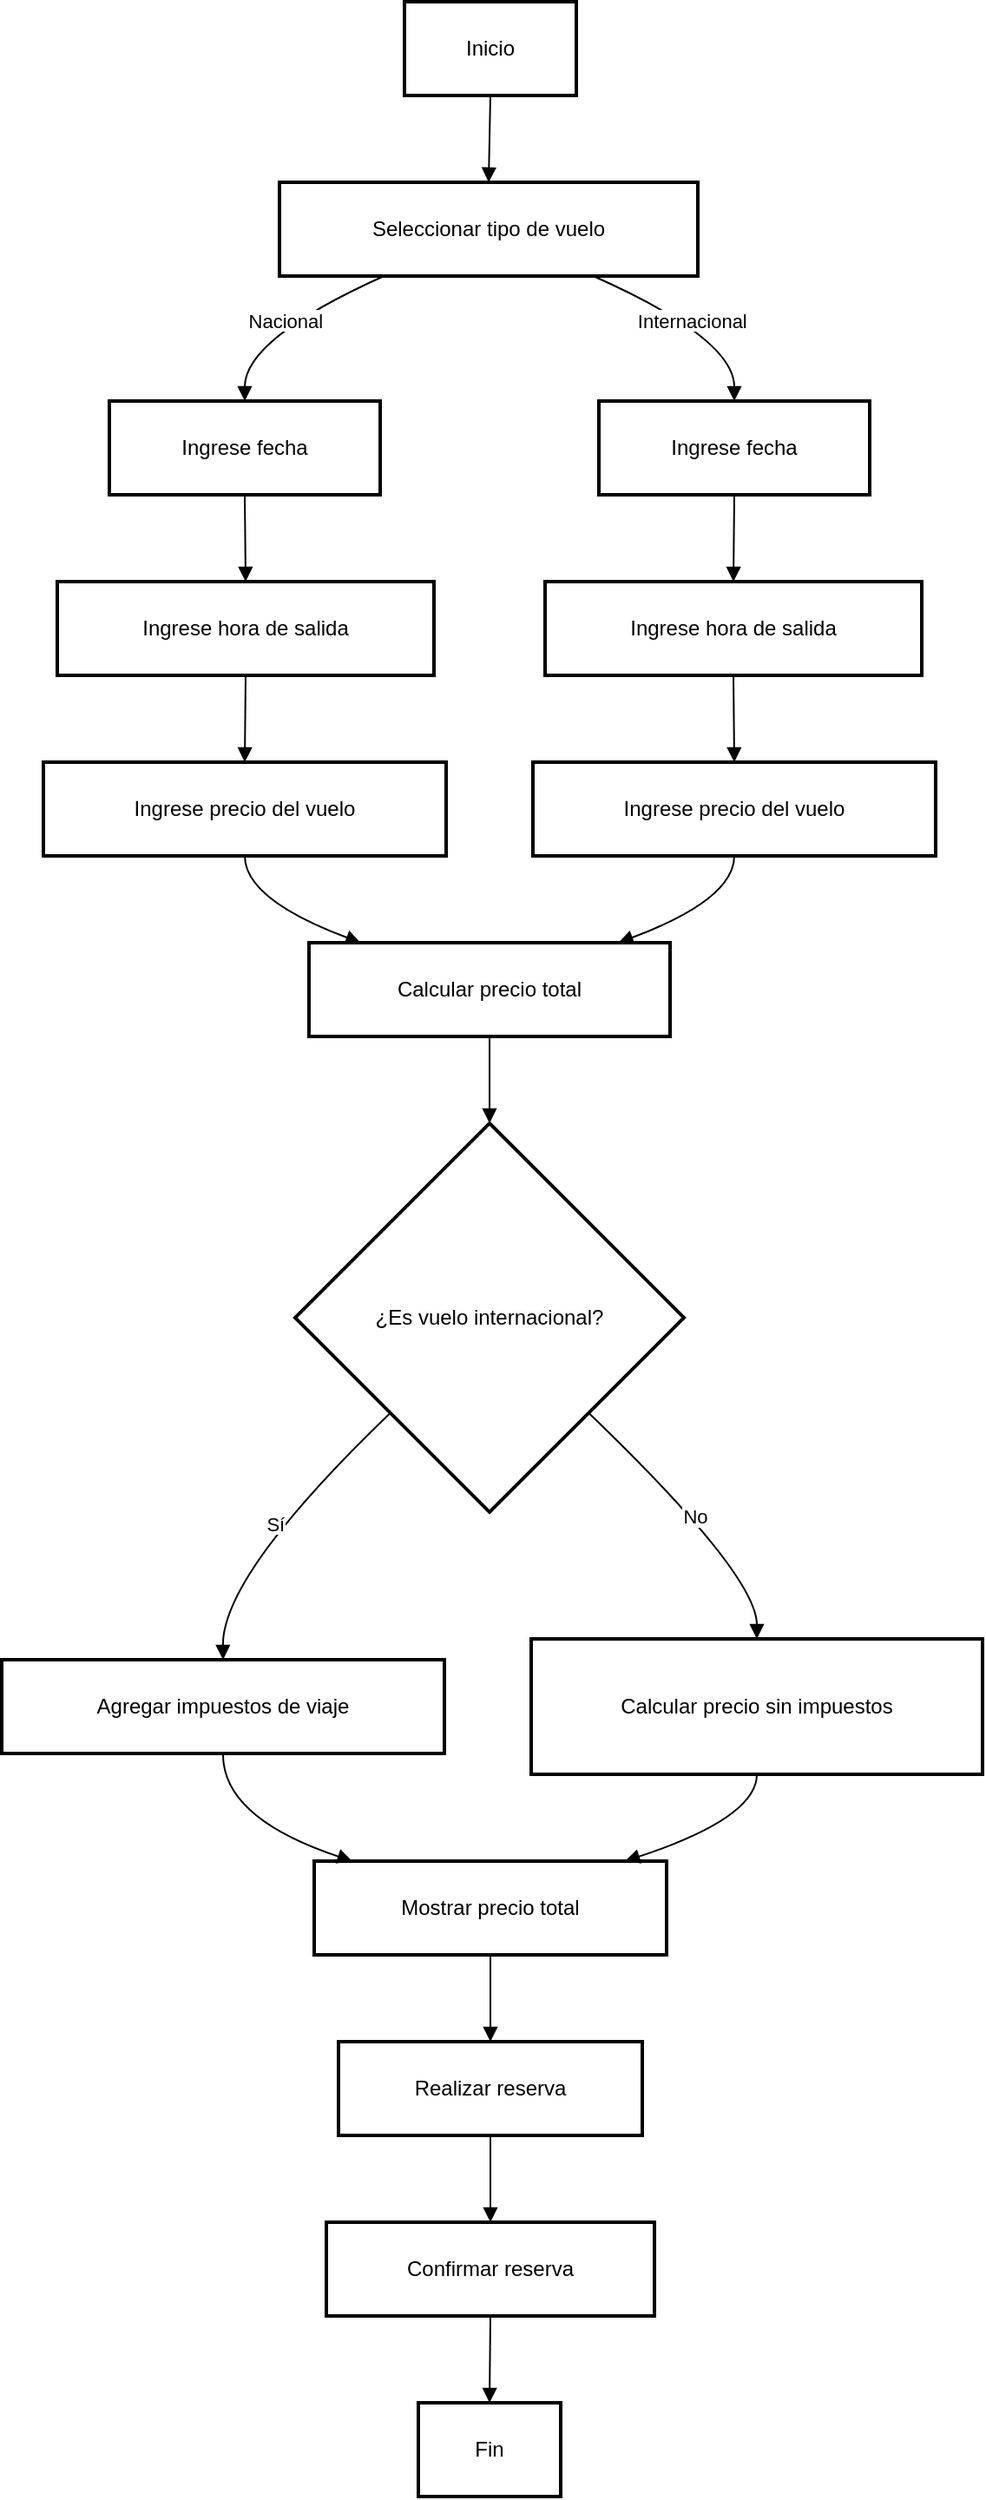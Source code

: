 <mxfile version="27.0.5">
  <diagram name="Página-1" id="JleVvCou56imKLTNxvaZ">
    <mxGraphModel dx="1240" dy="580" grid="1" gridSize="10" guides="1" tooltips="1" connect="1" arrows="1" fold="1" page="1" pageScale="1" pageWidth="827" pageHeight="1169" math="0" shadow="0">
      <root>
        <mxCell id="0" />
        <mxCell id="1" parent="0" />
        <mxCell id="2" value="Inicio" style="whiteSpace=wrap;strokeWidth=2;" parent="1" vertex="1">
          <mxGeometry x="240" y="8" width="99" height="54" as="geometry" />
        </mxCell>
        <mxCell id="3" value="Seleccionar tipo de vuelo" style="whiteSpace=wrap;strokeWidth=2;" parent="1" vertex="1">
          <mxGeometry x="168" y="112" width="241" height="54" as="geometry" />
        </mxCell>
        <mxCell id="4" value="Ingrese fecha" style="whiteSpace=wrap;strokeWidth=2;" parent="1" vertex="1">
          <mxGeometry x="70" y="238" width="156" height="54" as="geometry" />
        </mxCell>
        <mxCell id="5" value="Ingrese fecha" style="whiteSpace=wrap;strokeWidth=2;" parent="1" vertex="1">
          <mxGeometry x="352" y="238" width="156" height="54" as="geometry" />
        </mxCell>
        <mxCell id="6" value="Ingrese hora de salida" style="whiteSpace=wrap;strokeWidth=2;" parent="1" vertex="1">
          <mxGeometry x="40" y="342" width="217" height="54" as="geometry" />
        </mxCell>
        <mxCell id="7" value="Ingrese hora de salida" style="whiteSpace=wrap;strokeWidth=2;" parent="1" vertex="1">
          <mxGeometry x="321" y="342" width="217" height="54" as="geometry" />
        </mxCell>
        <mxCell id="8" value="Ingrese precio del vuelo" style="whiteSpace=wrap;strokeWidth=2;" parent="1" vertex="1">
          <mxGeometry x="32" y="446" width="232" height="54" as="geometry" />
        </mxCell>
        <mxCell id="9" value="Ingrese precio del vuelo" style="whiteSpace=wrap;strokeWidth=2;" parent="1" vertex="1">
          <mxGeometry x="314" y="446" width="232" height="54" as="geometry" />
        </mxCell>
        <mxCell id="10" value="Calcular precio total" style="whiteSpace=wrap;strokeWidth=2;" parent="1" vertex="1">
          <mxGeometry x="185" y="550" width="208" height="54" as="geometry" />
        </mxCell>
        <mxCell id="11" value="¿Es vuelo internacional?" style="rhombus;strokeWidth=2;whiteSpace=wrap;" parent="1" vertex="1">
          <mxGeometry x="177" y="654" width="224" height="224" as="geometry" />
        </mxCell>
        <mxCell id="12" value="Agregar impuestos de viaje" style="whiteSpace=wrap;strokeWidth=2;" parent="1" vertex="1">
          <mxGeometry x="8" y="963" width="255" height="54" as="geometry" />
        </mxCell>
        <mxCell id="13" value="Calcular precio sin impuestos" style="whiteSpace=wrap;strokeWidth=2;" parent="1" vertex="1">
          <mxGeometry x="313" y="951" width="260" height="78" as="geometry" />
        </mxCell>
        <mxCell id="14" value="Mostrar precio total" style="whiteSpace=wrap;strokeWidth=2;" parent="1" vertex="1">
          <mxGeometry x="188" y="1079" width="203" height="54" as="geometry" />
        </mxCell>
        <mxCell id="15" value="Realizar reserva" style="whiteSpace=wrap;strokeWidth=2;" parent="1" vertex="1">
          <mxGeometry x="202" y="1183" width="175" height="54" as="geometry" />
        </mxCell>
        <mxCell id="16" value="Confirmar reserva" style="whiteSpace=wrap;strokeWidth=2;" parent="1" vertex="1">
          <mxGeometry x="195" y="1287" width="189" height="54" as="geometry" />
        </mxCell>
        <mxCell id="17" value="Fin" style="whiteSpace=wrap;strokeWidth=2;" parent="1" vertex="1">
          <mxGeometry x="248" y="1391" width="82" height="54" as="geometry" />
        </mxCell>
        <mxCell id="18" value="" style="curved=1;startArrow=none;endArrow=block;exitX=0.5;exitY=1;entryX=0.5;entryY=0;" parent="1" source="2" target="3" edge="1">
          <mxGeometry relative="1" as="geometry">
            <Array as="points" />
          </mxGeometry>
        </mxCell>
        <mxCell id="19" value="Nacional" style="curved=1;startArrow=none;endArrow=block;exitX=0.25;exitY=1;entryX=0.5;entryY=0.01;" parent="1" source="3" target="4" edge="1">
          <mxGeometry relative="1" as="geometry">
            <Array as="points">
              <mxPoint x="148" y="202" />
            </Array>
          </mxGeometry>
        </mxCell>
        <mxCell id="20" value="Internacional" style="curved=1;startArrow=none;endArrow=block;exitX=0.75;exitY=1;entryX=0.5;entryY=0.01;" parent="1" source="3" target="5" edge="1">
          <mxGeometry relative="1" as="geometry">
            <Array as="points">
              <mxPoint x="430" y="202" />
            </Array>
          </mxGeometry>
        </mxCell>
        <mxCell id="21" value="" style="curved=1;startArrow=none;endArrow=block;exitX=0.5;exitY=1.01;entryX=0.5;entryY=0.01;" parent="1" source="4" target="6" edge="1">
          <mxGeometry relative="1" as="geometry">
            <Array as="points" />
          </mxGeometry>
        </mxCell>
        <mxCell id="22" value="" style="curved=1;startArrow=none;endArrow=block;exitX=0.5;exitY=1.01;entryX=0.5;entryY=0.01;" parent="1" source="5" target="7" edge="1">
          <mxGeometry relative="1" as="geometry">
            <Array as="points" />
          </mxGeometry>
        </mxCell>
        <mxCell id="23" value="" style="curved=1;startArrow=none;endArrow=block;exitX=0.5;exitY=1.01;entryX=0.5;entryY=0.01;" parent="1" source="6" target="8" edge="1">
          <mxGeometry relative="1" as="geometry">
            <Array as="points" />
          </mxGeometry>
        </mxCell>
        <mxCell id="24" value="" style="curved=1;startArrow=none;endArrow=block;exitX=0.5;exitY=1.01;entryX=0.5;entryY=0.01;" parent="1" source="7" target="9" edge="1">
          <mxGeometry relative="1" as="geometry">
            <Array as="points" />
          </mxGeometry>
        </mxCell>
        <mxCell id="25" value="" style="curved=1;startArrow=none;endArrow=block;exitX=0.5;exitY=1.01;entryX=0.15;entryY=0.01;" parent="1" source="8" target="10" edge="1">
          <mxGeometry relative="1" as="geometry">
            <Array as="points">
              <mxPoint x="148" y="525" />
            </Array>
          </mxGeometry>
        </mxCell>
        <mxCell id="26" value="" style="curved=1;startArrow=none;endArrow=block;exitX=0.5;exitY=1.01;entryX=0.85;entryY=0.01;" parent="1" source="9" target="10" edge="1">
          <mxGeometry relative="1" as="geometry">
            <Array as="points">
              <mxPoint x="430" y="525" />
            </Array>
          </mxGeometry>
        </mxCell>
        <mxCell id="27" value="" style="curved=1;startArrow=none;endArrow=block;exitX=0.5;exitY=1.01;entryX=0.5;entryY=0;" parent="1" source="10" target="11" edge="1">
          <mxGeometry relative="1" as="geometry">
            <Array as="points" />
          </mxGeometry>
        </mxCell>
        <mxCell id="28" value="Sí" style="curved=1;startArrow=none;endArrow=block;exitX=0;exitY=0.98;entryX=0.5;entryY=-0.01;" parent="1" source="11" target="12" edge="1">
          <mxGeometry relative="1" as="geometry">
            <Array as="points">
              <mxPoint x="135" y="914" />
            </Array>
          </mxGeometry>
        </mxCell>
        <mxCell id="29" value="No" style="curved=1;startArrow=none;endArrow=block;exitX=1;exitY=0.98;entryX=0.5;entryY=-0.01;" parent="1" source="11" target="13" edge="1">
          <mxGeometry relative="1" as="geometry">
            <Array as="points">
              <mxPoint x="443" y="914" />
            </Array>
          </mxGeometry>
        </mxCell>
        <mxCell id="30" value="" style="curved=1;startArrow=none;endArrow=block;exitX=0.5;exitY=0.99;entryX=0.1;entryY=-0.01;" parent="1" source="12" target="14" edge="1">
          <mxGeometry relative="1" as="geometry">
            <Array as="points">
              <mxPoint x="135" y="1054" />
            </Array>
          </mxGeometry>
        </mxCell>
        <mxCell id="31" value="" style="curved=1;startArrow=none;endArrow=block;exitX=0.5;exitY=0.99;entryX=0.89;entryY=-0.01;" parent="1" source="13" target="14" edge="1">
          <mxGeometry relative="1" as="geometry">
            <Array as="points">
              <mxPoint x="443" y="1054" />
            </Array>
          </mxGeometry>
        </mxCell>
        <mxCell id="32" value="" style="curved=1;startArrow=none;endArrow=block;exitX=0.5;exitY=0.99;entryX=0.5;entryY=-0.01;" parent="1" source="14" target="15" edge="1">
          <mxGeometry relative="1" as="geometry">
            <Array as="points" />
          </mxGeometry>
        </mxCell>
        <mxCell id="33" value="" style="curved=1;startArrow=none;endArrow=block;exitX=0.5;exitY=0.99;entryX=0.5;entryY=-0.01;" parent="1" source="15" target="16" edge="1">
          <mxGeometry relative="1" as="geometry">
            <Array as="points" />
          </mxGeometry>
        </mxCell>
        <mxCell id="34" value="" style="curved=1;startArrow=none;endArrow=block;exitX=0.5;exitY=0.99;entryX=0.5;entryY=-0.01;" parent="1" source="16" target="17" edge="1">
          <mxGeometry relative="1" as="geometry">
            <Array as="points" />
          </mxGeometry>
        </mxCell>
      </root>
    </mxGraphModel>
  </diagram>
</mxfile>
